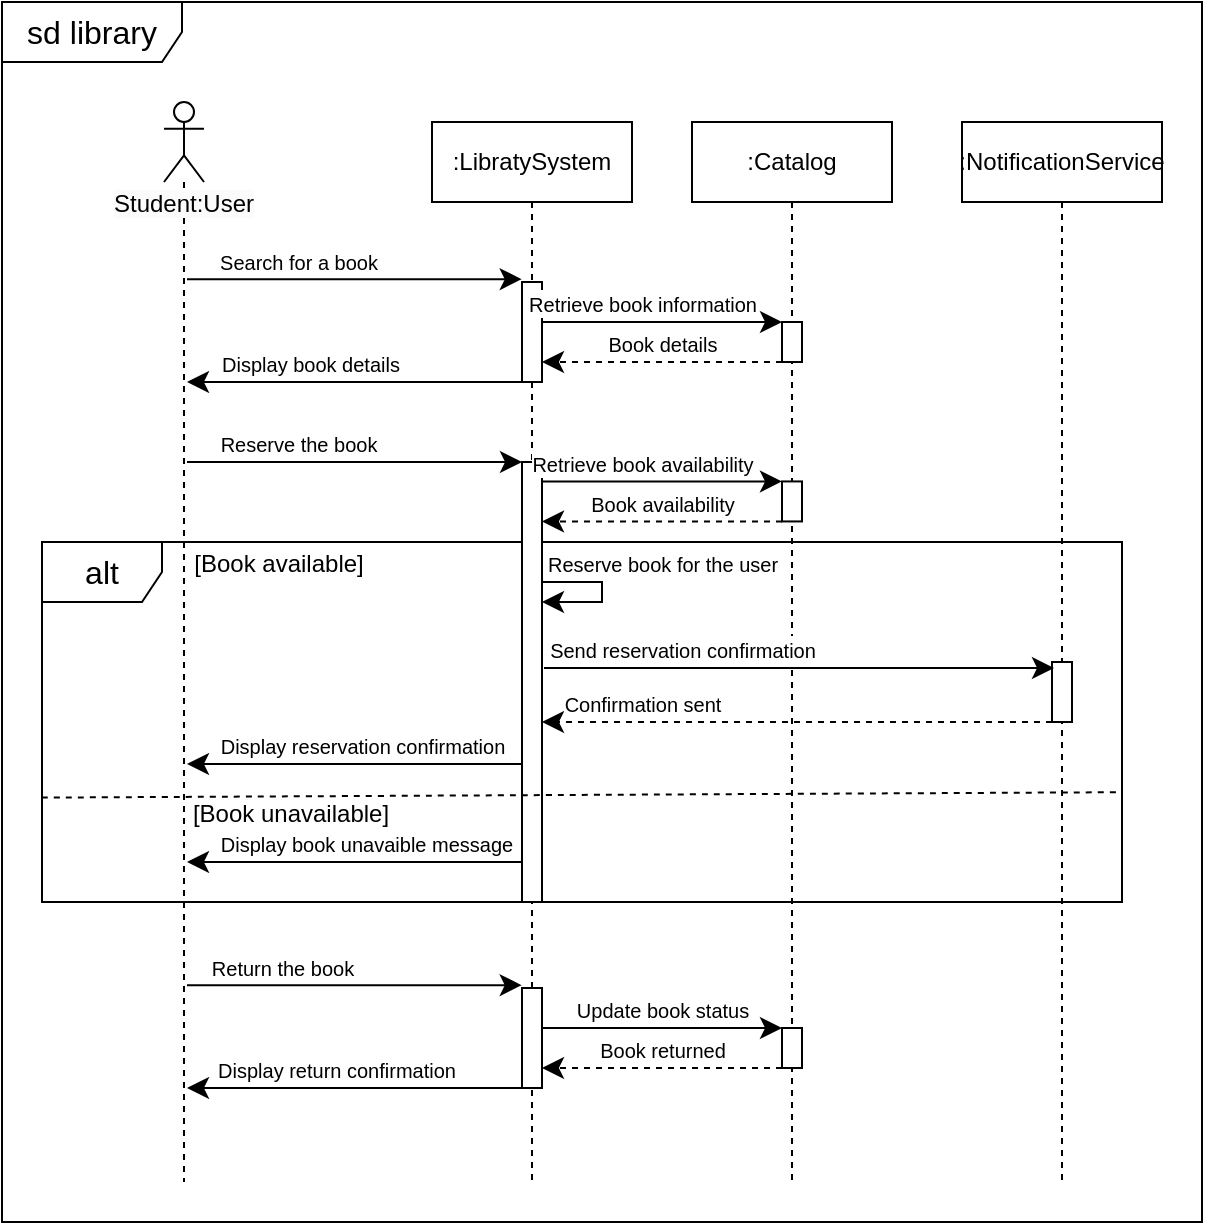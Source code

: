 <mxfile version="21.3.7" type="github">
  <diagram name="Page-1" id="2YBvvXClWsGukQMizWep">
    <mxGraphModel dx="1304" dy="699" grid="1" gridSize="10" guides="1" tooltips="1" connect="1" arrows="1" fold="1" page="1" pageScale="1" pageWidth="850" pageHeight="1100" math="0" shadow="0">
      <root>
        <mxCell id="0" />
        <mxCell id="1" parent="0" />
        <mxCell id="aM9ryv3xv72pqoxQDRHE-5" value=":LibratySystem" style="shape=umlLifeline;perimeter=lifelinePerimeter;whiteSpace=wrap;html=1;container=0;dropTarget=0;collapsible=0;recursiveResize=0;outlineConnect=0;portConstraint=eastwest;newEdgeStyle={&quot;edgeStyle&quot;:&quot;elbowEdgeStyle&quot;,&quot;elbow&quot;:&quot;vertical&quot;,&quot;curved&quot;:0,&quot;rounded&quot;:0};" parent="1" vertex="1">
          <mxGeometry x="285" y="70" width="100" height="530" as="geometry" />
        </mxCell>
        <mxCell id="aM9ryv3xv72pqoxQDRHE-6" value="" style="html=1;points=[];perimeter=orthogonalPerimeter;outlineConnect=0;targetShapes=umlLifeline;portConstraint=eastwest;newEdgeStyle={&quot;edgeStyle&quot;:&quot;elbowEdgeStyle&quot;,&quot;elbow&quot;:&quot;vertical&quot;,&quot;curved&quot;:0,&quot;rounded&quot;:0};" parent="aM9ryv3xv72pqoxQDRHE-5" vertex="1">
          <mxGeometry x="45" y="80" width="10" height="50" as="geometry" />
        </mxCell>
        <mxCell id="l3TF9qGdZywSD0NFVplU-1" value=":Catalog" style="shape=umlLifeline;perimeter=lifelinePerimeter;whiteSpace=wrap;html=1;container=0;dropTarget=0;collapsible=0;recursiveResize=0;outlineConnect=0;portConstraint=eastwest;newEdgeStyle={&quot;edgeStyle&quot;:&quot;elbowEdgeStyle&quot;,&quot;elbow&quot;:&quot;vertical&quot;,&quot;curved&quot;:0,&quot;rounded&quot;:0};" vertex="1" parent="1">
          <mxGeometry x="415" y="70" width="100" height="530" as="geometry" />
        </mxCell>
        <mxCell id="l3TF9qGdZywSD0NFVplU-30" value="" style="html=1;points=[];perimeter=orthogonalPerimeter;outlineConnect=0;targetShapes=umlLifeline;portConstraint=eastwest;newEdgeStyle={&quot;edgeStyle&quot;:&quot;elbowEdgeStyle&quot;,&quot;elbow&quot;:&quot;vertical&quot;,&quot;curved&quot;:0,&quot;rounded&quot;:0};fontSize=16;" vertex="1" parent="l3TF9qGdZywSD0NFVplU-1">
          <mxGeometry x="45" y="100" width="10" height="20" as="geometry" />
        </mxCell>
        <mxCell id="l3TF9qGdZywSD0NFVplU-5" value=":NotificationService" style="shape=umlLifeline;perimeter=lifelinePerimeter;whiteSpace=wrap;html=1;container=0;dropTarget=0;collapsible=0;recursiveResize=0;outlineConnect=0;portConstraint=eastwest;newEdgeStyle={&quot;edgeStyle&quot;:&quot;elbowEdgeStyle&quot;,&quot;elbow&quot;:&quot;vertical&quot;,&quot;curved&quot;:0,&quot;rounded&quot;:0};" vertex="1" parent="1">
          <mxGeometry x="550" y="70" width="100" height="530" as="geometry" />
        </mxCell>
        <mxCell id="l3TF9qGdZywSD0NFVplU-6" value="" style="html=1;points=[];perimeter=orthogonalPerimeter;outlineConnect=0;targetShapes=umlLifeline;portConstraint=eastwest;newEdgeStyle={&quot;edgeStyle&quot;:&quot;elbowEdgeStyle&quot;,&quot;elbow&quot;:&quot;vertical&quot;,&quot;curved&quot;:0,&quot;rounded&quot;:0};" vertex="1" parent="l3TF9qGdZywSD0NFVplU-5">
          <mxGeometry x="45" y="270" width="10" height="30" as="geometry" />
        </mxCell>
        <mxCell id="l3TF9qGdZywSD0NFVplU-10" value="sd library" style="shape=umlFrame;whiteSpace=wrap;html=1;pointerEvents=0;fontSize=16;width=90;height=30;" vertex="1" parent="1">
          <mxGeometry x="70" y="10" width="600" height="610" as="geometry" />
        </mxCell>
        <mxCell id="l3TF9qGdZywSD0NFVplU-11" value="alt" style="shape=umlFrame;whiteSpace=wrap;html=1;pointerEvents=0;fontSize=16;" vertex="1" parent="1">
          <mxGeometry x="90" y="280" width="540" height="180" as="geometry" />
        </mxCell>
        <mxCell id="l3TF9qGdZywSD0NFVplU-13" value="" style="endArrow=classic;html=1;rounded=0;fontSize=12;startSize=8;endSize=8;curved=1;entryX=-0.015;entryY=-0.028;entryDx=0;entryDy=0;entryPerimeter=0;" edge="1" parent="1" target="aM9ryv3xv72pqoxQDRHE-6">
          <mxGeometry width="50" height="50" relative="1" as="geometry">
            <mxPoint x="162.5" y="148.6" as="sourcePoint" />
            <mxPoint x="270" y="180" as="targetPoint" />
          </mxGeometry>
        </mxCell>
        <mxCell id="l3TF9qGdZywSD0NFVplU-18" value="&lt;font style=&quot;font-size: 10px;&quot;&gt;Search for a book&lt;/font&gt;" style="edgeLabel;html=1;align=center;verticalAlign=middle;resizable=0;points=[];fontSize=16;" vertex="1" connectable="0" parent="l3TF9qGdZywSD0NFVplU-13">
          <mxGeometry x="-0.06" y="1" relative="1" as="geometry">
            <mxPoint x="-23" y="-10" as="offset" />
          </mxGeometry>
        </mxCell>
        <mxCell id="l3TF9qGdZywSD0NFVplU-19" value="" style="endArrow=classic;html=1;rounded=0;fontSize=12;startSize=8;endSize=8;curved=1;" edge="1" parent="1">
          <mxGeometry width="50" height="50" relative="1" as="geometry">
            <mxPoint x="330" y="200" as="sourcePoint" />
            <mxPoint x="162.5" y="200" as="targetPoint" />
          </mxGeometry>
        </mxCell>
        <mxCell id="l3TF9qGdZywSD0NFVplU-20" value="&lt;font style=&quot;font-size: 10px;&quot;&gt;Display book details&lt;/font&gt;" style="edgeLabel;html=1;align=center;verticalAlign=middle;resizable=0;points=[];fontSize=16;" vertex="1" connectable="0" parent="l3TF9qGdZywSD0NFVplU-19">
          <mxGeometry x="-0.062" relative="1" as="geometry">
            <mxPoint x="-28" y="-11" as="offset" />
          </mxGeometry>
        </mxCell>
        <mxCell id="l3TF9qGdZywSD0NFVplU-24" value="" style="html=1;points=[];perimeter=orthogonalPerimeter;outlineConnect=0;targetShapes=umlLifeline;portConstraint=eastwest;newEdgeStyle={&quot;edgeStyle&quot;:&quot;elbowEdgeStyle&quot;,&quot;elbow&quot;:&quot;vertical&quot;,&quot;curved&quot;:0,&quot;rounded&quot;:0};" vertex="1" parent="1">
          <mxGeometry x="330" y="240" width="10" height="220" as="geometry" />
        </mxCell>
        <mxCell id="l3TF9qGdZywSD0NFVplU-26" value="" style="endArrow=classic;html=1;rounded=0;fontSize=12;startSize=8;endSize=8;curved=1;" edge="1" parent="1" target="l3TF9qGdZywSD0NFVplU-24">
          <mxGeometry width="50" height="50" relative="1" as="geometry">
            <mxPoint x="162.5" y="240" as="sourcePoint" />
            <mxPoint x="317" y="236.79" as="targetPoint" />
          </mxGeometry>
        </mxCell>
        <mxCell id="l3TF9qGdZywSD0NFVplU-27" value="&lt;font style=&quot;font-size: 10px;&quot;&gt;Reserve the book&lt;/font&gt;" style="edgeLabel;html=1;align=center;verticalAlign=middle;resizable=0;points=[];fontSize=16;" vertex="1" connectable="0" parent="l3TF9qGdZywSD0NFVplU-26">
          <mxGeometry x="-0.062" relative="1" as="geometry">
            <mxPoint x="-23" y="-11" as="offset" />
          </mxGeometry>
        </mxCell>
        <mxCell id="l3TF9qGdZywSD0NFVplU-31" value="&lt;font style=&quot;font-size: 10px;&quot;&gt;Retrieve book information&lt;/font&gt;" style="html=1;verticalAlign=bottom;endArrow=classic;edgeStyle=elbowEdgeStyle;elbow=vertical;curved=0;rounded=0;fontSize=12;startSize=8;endSize=8;endFill=1;" edge="1" target="l3TF9qGdZywSD0NFVplU-30" parent="1" source="aM9ryv3xv72pqoxQDRHE-6">
          <mxGeometry x="-0.167" relative="1" as="geometry">
            <mxPoint x="370" y="190" as="sourcePoint" />
            <Array as="points">
              <mxPoint x="450" y="170" />
            </Array>
            <mxPoint as="offset" />
          </mxGeometry>
        </mxCell>
        <mxCell id="l3TF9qGdZywSD0NFVplU-32" value="&lt;font style=&quot;font-size: 10px;&quot;&gt;Book details&lt;/font&gt;" style="html=1;verticalAlign=bottom;endArrow=classic;dashed=1;endSize=8;edgeStyle=elbowEdgeStyle;elbow=vertical;curved=0;rounded=0;fontSize=12;endFill=1;" edge="1" source="l3TF9qGdZywSD0NFVplU-30" parent="1" target="aM9ryv3xv72pqoxQDRHE-6">
          <mxGeometry relative="1" as="geometry">
            <mxPoint x="370" y="265" as="targetPoint" />
            <Array as="points">
              <mxPoint x="360" y="190" />
            </Array>
            <mxPoint as="offset" />
          </mxGeometry>
        </mxCell>
        <mxCell id="l3TF9qGdZywSD0NFVplU-34" value="&lt;br&gt;&lt;span style=&quot;color: rgb(0, 0, 0); font-family: Helvetica; font-size: 12px; font-style: normal; font-variant-ligatures: normal; font-variant-caps: normal; font-weight: 400; letter-spacing: normal; orphans: 2; text-align: center; text-indent: 0px; text-transform: none; widows: 2; word-spacing: 0px; -webkit-text-stroke-width: 0px; background-color: rgb(251, 251, 251); text-decoration-thickness: initial; text-decoration-style: initial; text-decoration-color: initial; float: none; display: inline !important;&quot;&gt;&lt;br&gt;&lt;br&gt;Student:User&lt;/span&gt;" style="shape=umlLifeline;perimeter=lifelinePerimeter;whiteSpace=wrap;html=1;container=1;dropTarget=0;collapsible=0;recursiveResize=0;outlineConnect=0;portConstraint=eastwest;newEdgeStyle={&quot;edgeStyle&quot;:&quot;elbowEdgeStyle&quot;,&quot;elbow&quot;:&quot;vertical&quot;,&quot;curved&quot;:0,&quot;rounded&quot;:0};participant=umlActor;fontSize=16;" vertex="1" parent="1">
          <mxGeometry x="151" y="60" width="20" height="540" as="geometry" />
        </mxCell>
        <mxCell id="l3TF9qGdZywSD0NFVplU-35" value="" style="html=1;points=[];perimeter=orthogonalPerimeter;outlineConnect=0;targetShapes=umlLifeline;portConstraint=eastwest;newEdgeStyle={&quot;edgeStyle&quot;:&quot;elbowEdgeStyle&quot;,&quot;elbow&quot;:&quot;vertical&quot;,&quot;curved&quot;:0,&quot;rounded&quot;:0};fontSize=16;" vertex="1" parent="1">
          <mxGeometry x="460" y="249.72" width="10" height="20" as="geometry" />
        </mxCell>
        <mxCell id="l3TF9qGdZywSD0NFVplU-36" value="&lt;font style=&quot;font-size: 10px;&quot;&gt;Retrieve book availability&lt;/font&gt;" style="html=1;verticalAlign=bottom;endArrow=classic;edgeStyle=elbowEdgeStyle;elbow=vertical;curved=0;rounded=0;fontSize=12;startSize=8;endSize=8;endFill=1;" edge="1" parent="1" target="l3TF9qGdZywSD0NFVplU-35">
          <mxGeometry x="-0.167" relative="1" as="geometry">
            <mxPoint x="340" y="249.72" as="sourcePoint" />
            <Array as="points">
              <mxPoint x="450" y="249.72" />
            </Array>
            <mxPoint as="offset" />
          </mxGeometry>
        </mxCell>
        <mxCell id="l3TF9qGdZywSD0NFVplU-37" value="&lt;font style=&quot;font-size: 10px;&quot;&gt;&lt;font style=&quot;font-size: 10px;&quot;&gt;Book&amp;nbsp;&lt;/font&gt;availability&lt;/font&gt;" style="html=1;verticalAlign=bottom;endArrow=classic;dashed=1;endSize=8;edgeStyle=elbowEdgeStyle;elbow=vertical;curved=0;rounded=0;fontSize=12;endFill=1;" edge="1" parent="1" source="l3TF9qGdZywSD0NFVplU-35">
          <mxGeometry relative="1" as="geometry">
            <mxPoint x="340" y="269.72" as="targetPoint" />
            <Array as="points">
              <mxPoint x="360" y="269.72" />
            </Array>
            <mxPoint as="offset" />
          </mxGeometry>
        </mxCell>
        <mxCell id="l3TF9qGdZywSD0NFVplU-38" value="&lt;font style=&quot;font-size: 10px;&quot;&gt;Reserve book for the user&lt;/font&gt;" style="html=1;verticalAlign=bottom;endArrow=classic;edgeStyle=orthogonalEdgeStyle;elbow=vertical;rounded=0;fontSize=12;startSize=8;endSize=8;endFill=1;jumpSize=3;" edge="1" parent="1" source="l3TF9qGdZywSD0NFVplU-24" target="l3TF9qGdZywSD0NFVplU-24">
          <mxGeometry x="-0.143" y="30" relative="1" as="geometry">
            <mxPoint x="350" y="320" as="sourcePoint" />
            <Array as="points">
              <mxPoint x="370" y="300" />
              <mxPoint x="370" y="310" />
            </Array>
            <mxPoint x="430" y="310" as="targetPoint" />
            <mxPoint as="offset" />
          </mxGeometry>
        </mxCell>
        <mxCell id="l3TF9qGdZywSD0NFVplU-42" value="&lt;font style=&quot;font-size: 10px;&quot;&gt;Send reservation confirmation&lt;/font&gt;" style="html=1;verticalAlign=bottom;endArrow=classic;edgeStyle=elbowEdgeStyle;elbow=vertical;curved=0;rounded=0;fontSize=12;startSize=8;endSize=8;endFill=1;" edge="1" parent="1">
          <mxGeometry x="-0.459" relative="1" as="geometry">
            <mxPoint x="341" y="343.0" as="sourcePoint" />
            <Array as="points">
              <mxPoint x="446" y="343" />
            </Array>
            <mxPoint x="596" y="343.0" as="targetPoint" />
            <mxPoint as="offset" />
          </mxGeometry>
        </mxCell>
        <mxCell id="l3TF9qGdZywSD0NFVplU-43" value="&lt;font style=&quot;font-size: 10px;&quot;&gt;Confirmation sent&lt;/font&gt;" style="html=1;verticalAlign=bottom;endArrow=classic;dashed=1;endSize=8;edgeStyle=elbowEdgeStyle;elbow=vertical;curved=0;rounded=0;fontSize=12;endFill=1;" edge="1" parent="1" source="l3TF9qGdZywSD0NFVplU-6" target="l3TF9qGdZywSD0NFVplU-24">
          <mxGeometry x="0.608" relative="1" as="geometry">
            <mxPoint x="479" y="360" as="targetPoint" />
            <Array as="points">
              <mxPoint x="490" y="370" />
              <mxPoint x="380" y="360" />
              <mxPoint x="499" y="360" />
            </Array>
            <mxPoint as="offset" />
            <mxPoint x="599" y="360.28" as="sourcePoint" />
          </mxGeometry>
        </mxCell>
        <mxCell id="l3TF9qGdZywSD0NFVplU-44" value="" style="endArrow=classic;html=1;rounded=0;fontSize=12;startSize=8;endSize=8;curved=1;" edge="1" parent="1">
          <mxGeometry width="50" height="50" relative="1" as="geometry">
            <mxPoint x="330" y="391" as="sourcePoint" />
            <mxPoint x="162.5" y="391" as="targetPoint" />
          </mxGeometry>
        </mxCell>
        <mxCell id="l3TF9qGdZywSD0NFVplU-45" value="&lt;font style=&quot;font-size: 10px;&quot;&gt;&lt;font style=&quot;font-size: 10px;&quot;&gt;Display&lt;/font&gt;&amp;nbsp;reservation confirmation&lt;/font&gt;" style="edgeLabel;html=1;align=center;verticalAlign=middle;resizable=0;points=[];fontSize=16;" vertex="1" connectable="0" parent="l3TF9qGdZywSD0NFVplU-44">
          <mxGeometry x="-0.062" relative="1" as="geometry">
            <mxPoint x="-2" y="-11" as="offset" />
          </mxGeometry>
        </mxCell>
        <mxCell id="l3TF9qGdZywSD0NFVplU-46" value="" style="endArrow=classic;html=1;rounded=0;fontSize=12;startSize=8;endSize=8;curved=1;" edge="1" parent="1">
          <mxGeometry width="50" height="50" relative="1" as="geometry">
            <mxPoint x="330" y="440" as="sourcePoint" />
            <mxPoint x="162.5" y="440" as="targetPoint" />
          </mxGeometry>
        </mxCell>
        <mxCell id="l3TF9qGdZywSD0NFVplU-47" value="&lt;font style=&quot;font-size: 10px;&quot;&gt;Display book unavaible message&lt;/font&gt;" style="edgeLabel;html=1;align=center;verticalAlign=middle;resizable=0;points=[];fontSize=16;" vertex="1" connectable="0" parent="l3TF9qGdZywSD0NFVplU-46">
          <mxGeometry x="-0.062" relative="1" as="geometry">
            <mxPoint y="-11" as="offset" />
          </mxGeometry>
        </mxCell>
        <mxCell id="l3TF9qGdZywSD0NFVplU-48" value="" style="endArrow=none;dashed=1;html=1;rounded=0;fontSize=12;startSize=8;endSize=8;curved=1;exitX=0;exitY=0.71;exitDx=0;exitDy=0;exitPerimeter=0;entryX=1;entryY=0.695;entryDx=0;entryDy=0;entryPerimeter=0;" edge="1" parent="1" source="l3TF9qGdZywSD0NFVplU-11" target="l3TF9qGdZywSD0NFVplU-11">
          <mxGeometry width="50" height="50" relative="1" as="geometry">
            <mxPoint x="76.665" y="406.58" as="sourcePoint" />
            <mxPoint x="628.89" y="406.58" as="targetPoint" />
          </mxGeometry>
        </mxCell>
        <mxCell id="l3TF9qGdZywSD0NFVplU-51" value="&lt;font style=&quot;font-size: 12px;&quot;&gt;[Book available]&lt;/font&gt;" style="text;html=1;align=center;verticalAlign=middle;resizable=0;points=[];autosize=1;strokeColor=none;fillColor=none;fontSize=16;" vertex="1" parent="1">
          <mxGeometry x="153" y="274" width="110" height="30" as="geometry" />
        </mxCell>
        <mxCell id="l3TF9qGdZywSD0NFVplU-53" value="&lt;font style=&quot;font-size: 12px;&quot;&gt;[Book unavailable]&lt;/font&gt;" style="text;html=1;align=center;verticalAlign=middle;resizable=0;points=[];autosize=1;strokeColor=none;fillColor=none;fontSize=16;" vertex="1" parent="1">
          <mxGeometry x="154" y="399" width="120" height="30" as="geometry" />
        </mxCell>
        <mxCell id="l3TF9qGdZywSD0NFVplU-54" value="" style="html=1;points=[];perimeter=orthogonalPerimeter;outlineConnect=0;targetShapes=umlLifeline;portConstraint=eastwest;newEdgeStyle={&quot;edgeStyle&quot;:&quot;elbowEdgeStyle&quot;,&quot;elbow&quot;:&quot;vertical&quot;,&quot;curved&quot;:0,&quot;rounded&quot;:0};" vertex="1" parent="1">
          <mxGeometry x="330" y="503" width="10" height="50" as="geometry" />
        </mxCell>
        <mxCell id="l3TF9qGdZywSD0NFVplU-55" value="" style="html=1;points=[];perimeter=orthogonalPerimeter;outlineConnect=0;targetShapes=umlLifeline;portConstraint=eastwest;newEdgeStyle={&quot;edgeStyle&quot;:&quot;elbowEdgeStyle&quot;,&quot;elbow&quot;:&quot;vertical&quot;,&quot;curved&quot;:0,&quot;rounded&quot;:0};fontSize=16;" vertex="1" parent="1">
          <mxGeometry x="460" y="523" width="10" height="20" as="geometry" />
        </mxCell>
        <mxCell id="l3TF9qGdZywSD0NFVplU-56" value="" style="endArrow=classic;html=1;rounded=0;fontSize=12;startSize=8;endSize=8;curved=1;entryX=-0.015;entryY=-0.028;entryDx=0;entryDy=0;entryPerimeter=0;" edge="1" parent="1" target="l3TF9qGdZywSD0NFVplU-54">
          <mxGeometry width="50" height="50" relative="1" as="geometry">
            <mxPoint x="162.5" y="501.6" as="sourcePoint" />
            <mxPoint x="270" y="533" as="targetPoint" />
          </mxGeometry>
        </mxCell>
        <mxCell id="l3TF9qGdZywSD0NFVplU-57" value="&lt;font style=&quot;font-size: 10px;&quot;&gt;Return the book&lt;/font&gt;" style="edgeLabel;html=1;align=center;verticalAlign=middle;resizable=0;points=[];fontSize=16;" vertex="1" connectable="0" parent="l3TF9qGdZywSD0NFVplU-56">
          <mxGeometry x="-0.06" y="1" relative="1" as="geometry">
            <mxPoint x="-31" y="-10" as="offset" />
          </mxGeometry>
        </mxCell>
        <mxCell id="l3TF9qGdZywSD0NFVplU-58" value="" style="endArrow=classic;html=1;rounded=0;fontSize=12;startSize=8;endSize=8;curved=1;" edge="1" parent="1">
          <mxGeometry width="50" height="50" relative="1" as="geometry">
            <mxPoint x="330" y="553" as="sourcePoint" />
            <mxPoint x="162.5" y="553" as="targetPoint" />
          </mxGeometry>
        </mxCell>
        <mxCell id="l3TF9qGdZywSD0NFVplU-59" value="&lt;font style=&quot;font-size: 10px;&quot;&gt;Display return confirmation&lt;/font&gt;" style="edgeLabel;html=1;align=center;verticalAlign=middle;resizable=0;points=[];fontSize=16;" vertex="1" connectable="0" parent="l3TF9qGdZywSD0NFVplU-58">
          <mxGeometry x="-0.062" relative="1" as="geometry">
            <mxPoint x="-15" y="-11" as="offset" />
          </mxGeometry>
        </mxCell>
        <mxCell id="l3TF9qGdZywSD0NFVplU-60" value="&lt;font style=&quot;font-size: 10px;&quot;&gt;Update book status&lt;/font&gt;" style="html=1;verticalAlign=bottom;endArrow=classic;edgeStyle=elbowEdgeStyle;elbow=vertical;curved=0;rounded=0;fontSize=12;startSize=8;endSize=8;endFill=1;" edge="1" parent="1" source="l3TF9qGdZywSD0NFVplU-54" target="l3TF9qGdZywSD0NFVplU-55">
          <mxGeometry relative="1" as="geometry">
            <mxPoint x="370" y="543" as="sourcePoint" />
            <Array as="points">
              <mxPoint x="450" y="523" />
            </Array>
          </mxGeometry>
        </mxCell>
        <mxCell id="l3TF9qGdZywSD0NFVplU-61" value="&lt;font style=&quot;font-size: 10px;&quot;&gt;Book returned&lt;/font&gt;" style="html=1;verticalAlign=bottom;endArrow=classic;dashed=1;endSize=8;edgeStyle=elbowEdgeStyle;elbow=vertical;curved=0;rounded=0;fontSize=12;endFill=1;" edge="1" parent="1" source="l3TF9qGdZywSD0NFVplU-55" target="l3TF9qGdZywSD0NFVplU-54">
          <mxGeometry relative="1" as="geometry">
            <mxPoint x="370" y="618" as="targetPoint" />
            <Array as="points">
              <mxPoint x="360" y="543" />
            </Array>
            <mxPoint as="offset" />
          </mxGeometry>
        </mxCell>
      </root>
    </mxGraphModel>
  </diagram>
</mxfile>
